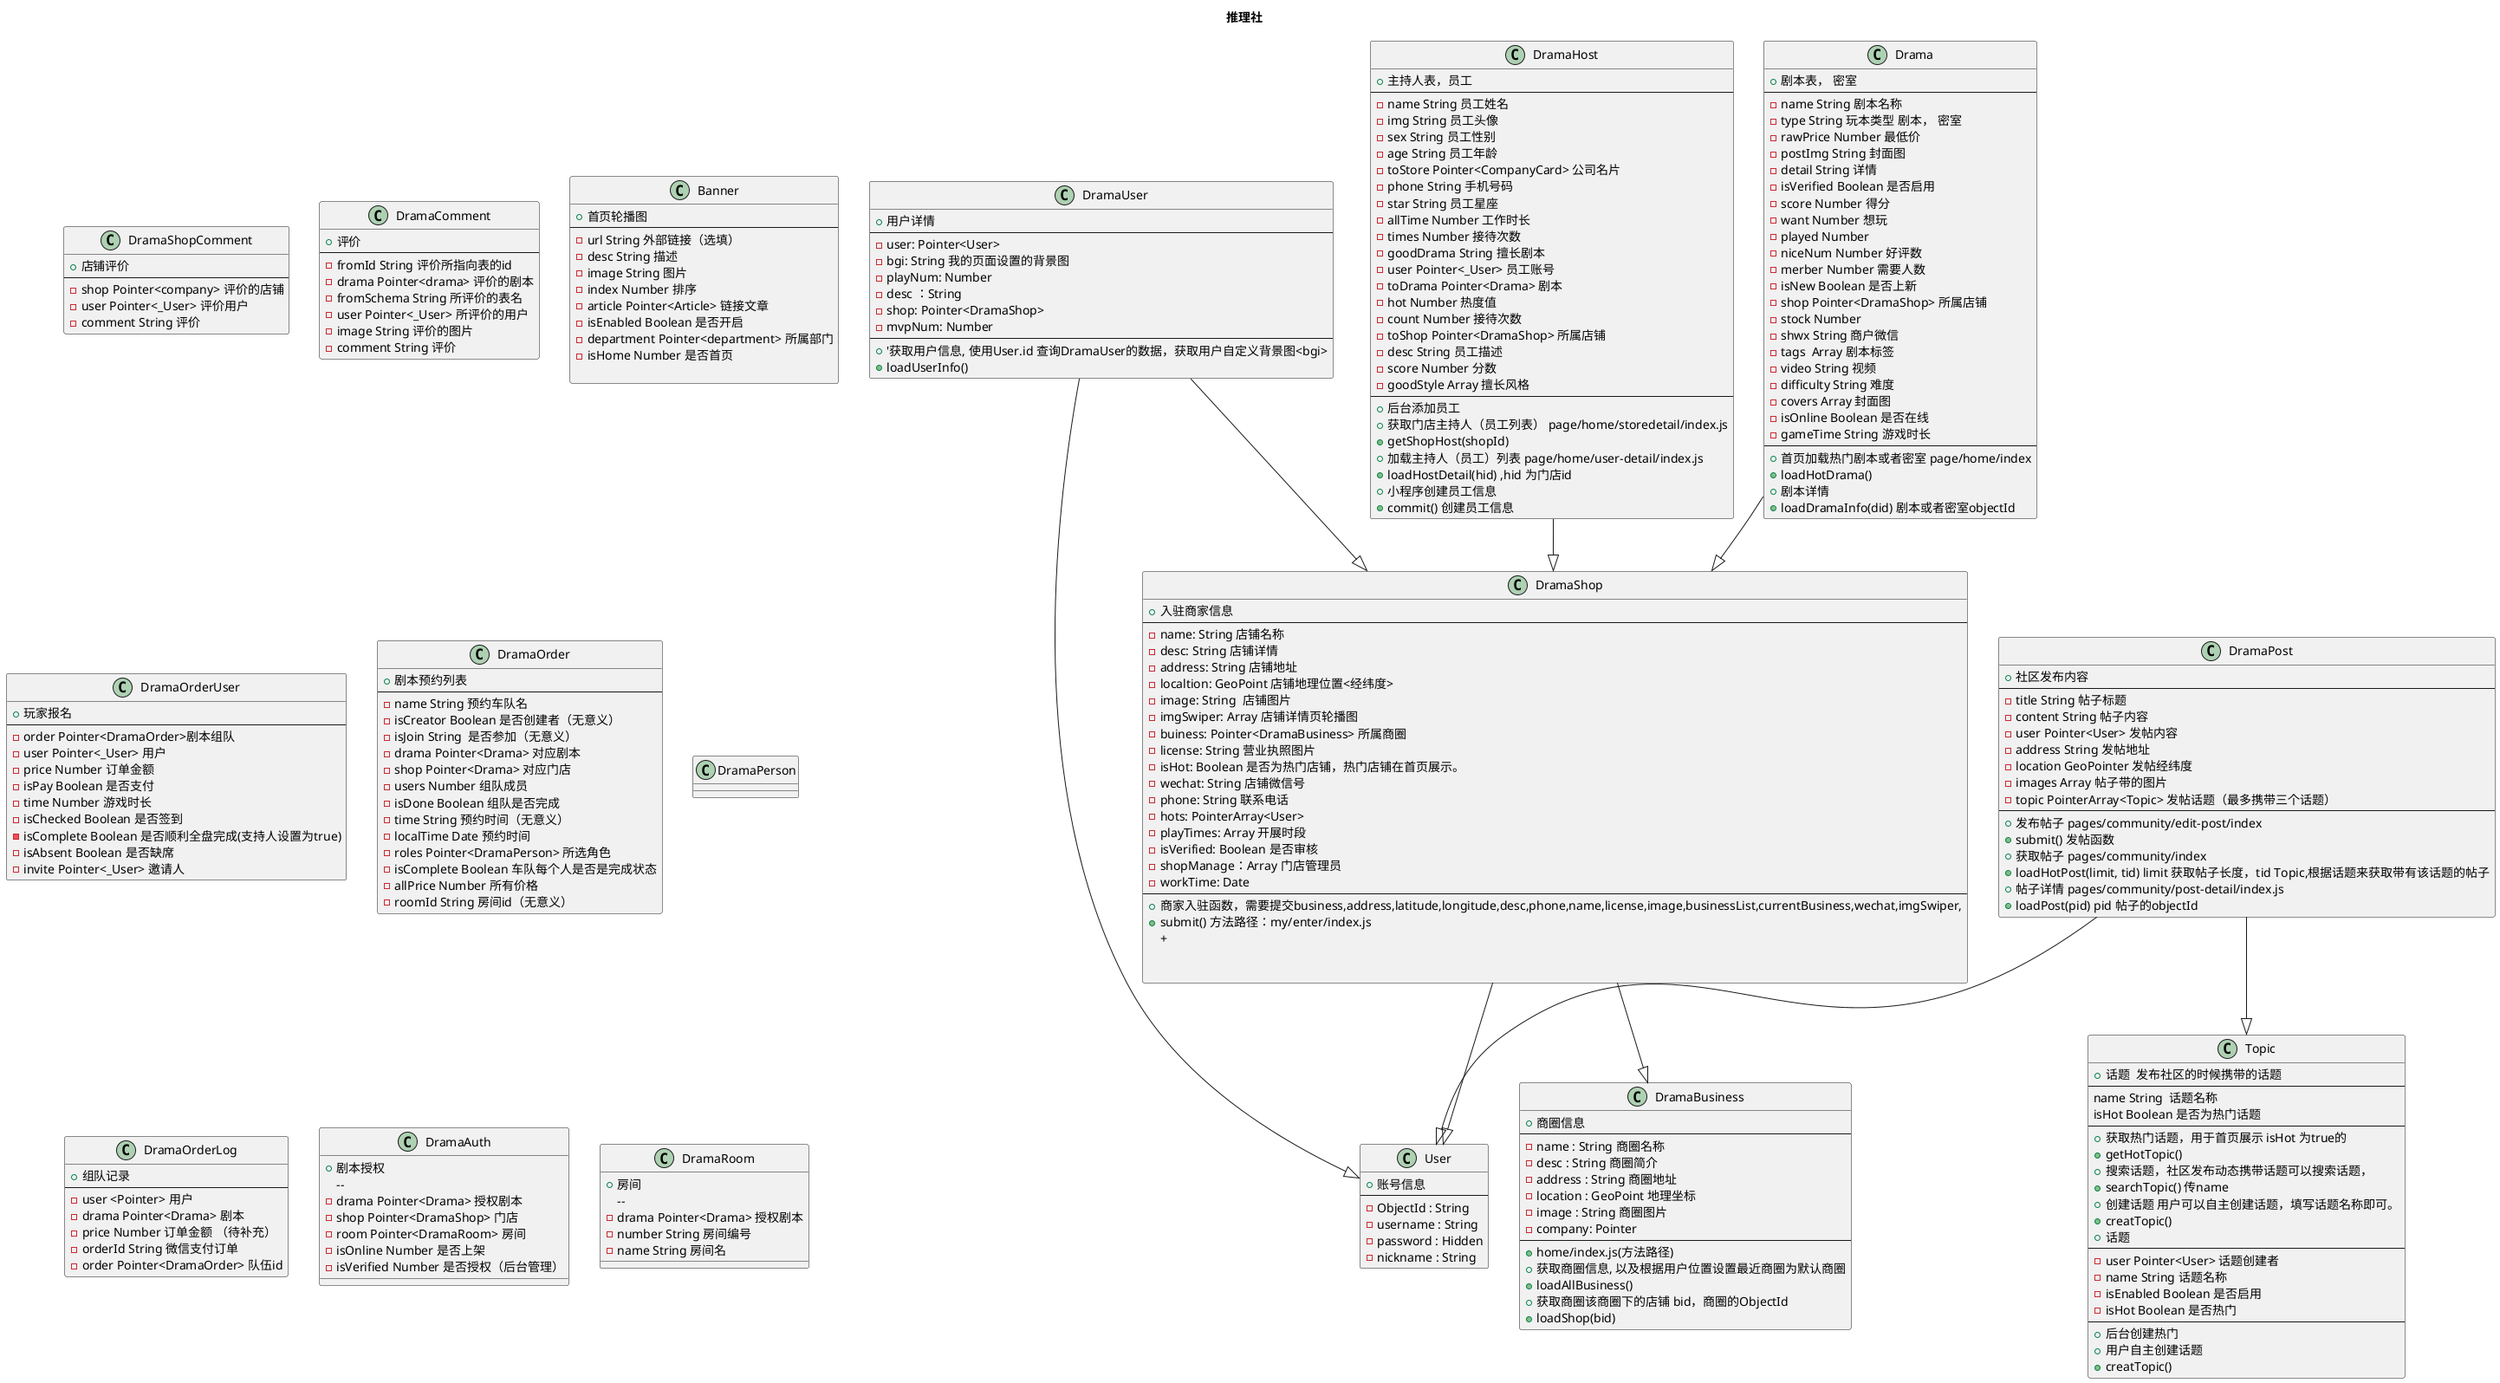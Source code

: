 @startuml nova-drama
title 推理社
class User {
    + 账号信息
    --
    - ObjectId : String
    - username : String
    - password : Hidden
    - nickname : String
}

class DramaBusiness {
    + 商圈信息
    --
    - name : String 商圈名称
    - desc : String 商圈简介
    - address : String 商圈地址
    - location : GeoPoint 地理坐标
    - image : String 商圈图片 
    - company: Pointer
    --
    + home/index.js(方法路径)
    + 获取商圈信息, 以及根据用户位置设置最近商圈为默认商圈
    + loadAllBusiness() 
    + 获取商圈该商圈下的店铺 bid，商圈的ObjectId
    + loadShop(bid)
}

class DramaUser {
    + 用户详情
    --
    - user: Pointer<User>
    - bgi: String 我的页面设置的背景图
    - playNum: Number 
    - desc ：String
    - shop: Pointer<DramaShop>
    - mvpNum: Number
    --
    +'获取用户信息, 使用User.id 查询DramaUser的数据，获取用户自定义背景图<bgi>
    + loadUserInfo()
}



class DramaShop {
    + 入驻商家信息
    --
    - name: String 店铺名称
    - desc: String 店铺详情
    - address: String 店铺地址
    - localtion: GeoPoint 店铺地理位置<经纬度>
    - image: String  店铺图片
    - imgSwiper: Array 店铺详情页轮播图 
    - buiness: Pointer<DramaBusiness> 所属商圈
    - license: String 营业执照图片
    - isHot: Boolean 是否为热门店铺，热门店铺在首页展示。
    - wechat: String 店铺微信号
    - phone: String 联系电话
    - hots: PointerArray<User>
    - playTimes: Array 开展时段
    - isVerified: Boolean 是否审核
    - shopManage：Array 门店管理员
    - workTime: Date
    --
    + 商家入驻函数，需要提交business,address,latitude,longitude,desc,phone,name,license,image,businessList,currentBusiness,wechat,imgSwiper,
    + submit() 方法路径：my/enter/index.js
    +

    
}

class DramaHost{
    + 主持人表，员工
    --
    - name String 员工姓名
    - img String 员工头像
    - sex String 员工性别
    - age String 员工年龄
    - toStore Pointer<CompanyCard> 公司名片 
    - phone String 手机号码
    - star String 员工星座
    - allTime Number 工作时长
    - times Number 接待次数
    - goodDrama String 擅长剧本
    - user Pointer<_User> 员工账号
    - toDrama Pointer<Drama> 剧本
    - hot Number 热度值
    - count Number 接待次数
    - toShop Pointer<DramaShop> 所属店铺
    - desc String 员工描述
    - score Number 分数
    - goodStyle Array 擅长风格
    --
    + 后台添加员工
    + 获取门店主持人（员工列表） page/home/storedetail/index.js
    + getShopHost(shopId)
    + 加载主持人（员工）列表 page/home/user-detail/index.js
    + loadHostDetail(hid) ,hid 为门店id
    + 小程序创建员工信息
    + commit() 创建员工信息
}



class Topic {
    + 话题  发布社区的时候携带的话题
    --
    name String  话题名称
    isHot Boolean 是否为热门话题
    --
    + 获取热门话题，用于首页展示 isHot 为true的
    + getHotTopic()
    + 搜索话题，社区发布动态携带话题可以搜索话题，
    + searchTopic() 传name 
    + 创建话题 用户可以自主创建话题，填写话题名称即可。
    + creatTopic()
}

class Drama {
    + 剧本表， 密室
    --
    - name String 剧本名称
    - type String 玩本类型 剧本， 密室
    - rawPrice Number 最低价
    - postImg String 封面图
    - detail String 详情
    - isVerified Boolean 是否启用
    - score Number 得分
    - want Number 想玩
    - played Number 
    - niceNum Number 好评数
    - merber Number 需要人数
    - isNew Boolean 是否上新
    - shop Pointer<DramaShop> 所属店铺
    - stock Number 
    - shwx String 商户微信
    - tags  Array 剧本标签
    - video String 视频
    - difficulty String 难度
    - covers Array 封面图
    - isOnline Boolean 是否在线
    - gameTime String 游戏时长
    --
    + 首页加载热门剧本或者密室 page/home/index
    + loadHotDrama()
    + 剧本详情
    + loadDramaInfo(did) 剧本或者密室objectId
}
class DramaShopComment{
    + 店铺评价
    --
    - shop Pointer<company> 评价的店铺
    - user Pointer<_User> 评价用户
    - comment String 评价
}
class DramaComment{
    + 评价
    --
    - fromId String 评价所指向表的id
    - drama Pointer<drama> 评价的剧本
    - fromSchema String 所评价的表名
    - user Pointer<_User> 所评价的用户
    - image String 评价的图片
    - comment String 评价
}


class DramaPost {
    + 社区发布内容
    --
    - title String 帖子标题
    - content String 帖子内容
    - user Pointer<User> 发帖内容
    - address String 发帖地址
    - location GeoPointer 发帖经纬度
    - images Array 帖子带的图片
    - topic PointerArray<Topic> 发帖话题（最多携带三个话题）
    --
    + 发布帖子 pages/community/edit-post/index
    + submit() 发帖函数
    + 获取帖子 pages/community/index
    + loadHotPost(limit, tid) limit 获取帖子长度，tid Topic,根据话题来获取带有该话题的帖子
    + 帖子详情 pages/community/post-detail/index.js
    + loadPost(pid) pid 帖子的objectId
}

class Topic {
    + 话题
    --
    - user Pointer<User> 话题创建者
    - name String 话题名称
    - isEnabled Boolean 是否启用
    - isHot Boolean 是否热门
    --
    + 后台创建热门
    + 用户自主创建话题
    + creatTopic()
}

class Banner{
    + 首页轮播图
    --
    - url String 外部链接（选填）
    - desc String 描述
    - image String 图片
    - index Number 排序
    - article Pointer<Article> 链接文章
    - isEnabled Boolean 是否开启
    - department Pointer<department> 所属部门
    - isHome Number 是否首页
    
}


class DramaOrderUser{
    + 玩家报名
    --
    - order Pointer<DramaOrder>剧本组队
    - user Pointer<_User> 用户
    - price Number 订单金额
    - isPay Boolean 是否支付
    - time Number 游戏时长
    - isChecked Boolean 是否签到
    - isComplete Boolean 是否顺利全盘完成(支持人设置为true)
    - isAbsent Boolean 是否缺席
    - invite Pointer<_User> 邀请人
}
class DramaOrder{
    + 剧本预约列表
    --
    - name String 预约车队名
    - isCreator Boolean 是否创建者（无意义）
    - isJoin String  是否参加（无意义）
    - drama Pointer<Drama> 对应剧本
    - shop Pointer<Drama> 对应门店
    - users Number 组队成员
    - isDone Boolean 组队是否完成
    - time String 预约时间（无意义）
    - localTime Date 预约时间 
    - roles Pointer<DramaPerson> 所选角色
    - isComplete Boolean 车队每个人是否是完成状态
    - allPrice Number 所有价格
    - roomId String 房间id（无意义）
}

class DramaPerson{

}

class DramaOrderLog{
    + 组队记录
    --
    - user <Pointer> 用户
    - drama Pointer<Drama> 剧本
    - price Number 订单金额 （待补充）
    - orderId String 微信支付订单
    - order Pointer<DramaOrder> 队伍id
}

class DramaAuth{
    + 剧本授权
        --
    - drama Pointer<Drama> 授权剧本
    - shop Pointer<DramaShop> 门店
    - room Pointer<DramaRoom> 房间
    - isOnline Number 是否上架
    - isVerified Number 是否授权（后台管理）
}

class DramaRoom{
    + 房间
     --
    - drama Pointer<Drama> 授权剧本
    - number String 房间编号
    - name String 房间名
}

Drama --|> DramaShop
DramaUser --|> User
DramaUser --|> DramaShop
DramaShop --|> DramaBusiness
DramaShop --|> User
DramaHost --|> DramaShop
DramaPost --|> User
DramaPost --|>Topic
@enduml